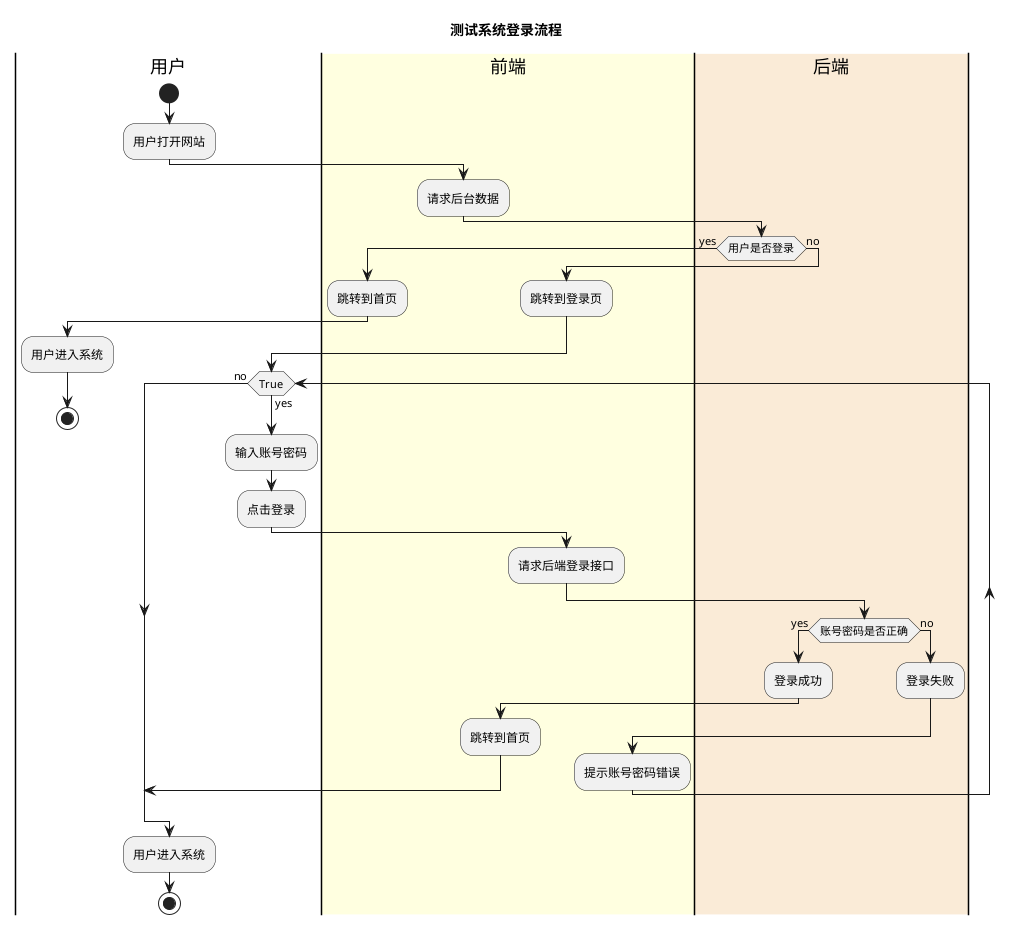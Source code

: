 @startuml
title: 测试系统登录流程
|用户|
start
:用户打开网站;
|#lightyellow|前端|
:请求后台数据;
|#AntiqueWhite|后端|
if (用户是否登录) then (yes)
    |前端|
    :跳转到首页;
    |用户|
    :用户进入系统;
    stop
else (no)
    |前端|
    :跳转到登录页;
    label null;
    |用户|
    while (True) is (yes)
   
        :输入账号密码;
        :点击登录;
        |前端|
        :请求后端登录接口;
        |后端|
        if (账号密码是否正确) then (yes)
            :登录成功;
            |前端|
            :跳转到首页;
            |用户|
            break
            
        else (no)
            |后端|
            :登录失败; 
            label null
            |前端|
            :提示账号密码错误;
        
        endif
     endwhile (no)
endif
|用户|
:用户进入系统;
stop
@enduml